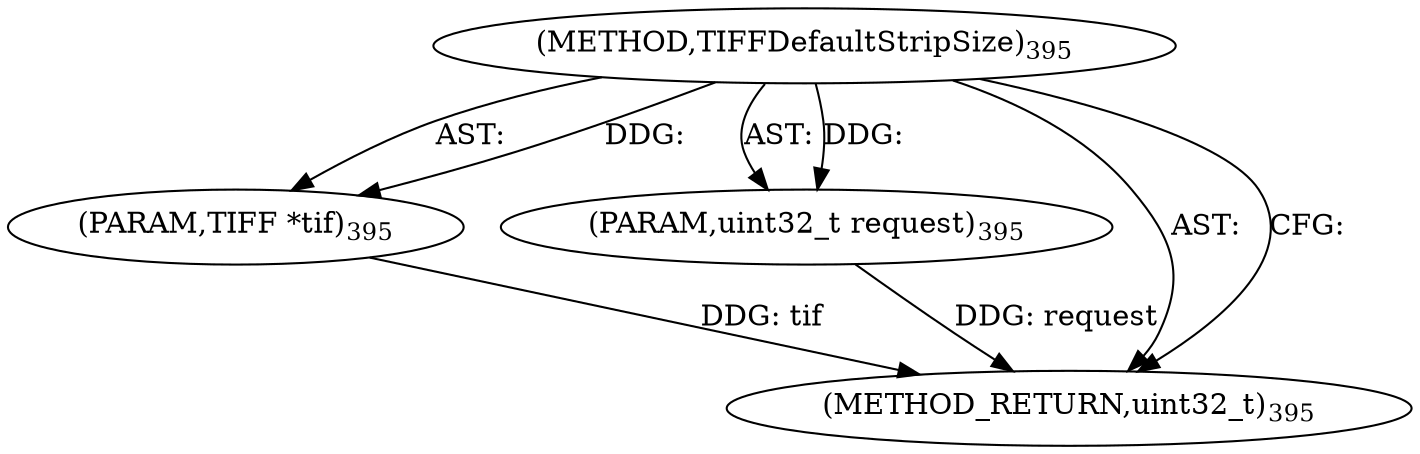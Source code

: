 digraph "TIFFDefaultStripSize" {  
"8637" [label = <(METHOD,TIFFDefaultStripSize)<SUB>395</SUB>> ]
"8638" [label = <(PARAM,TIFF *tif)<SUB>395</SUB>> ]
"8639" [label = <(PARAM,uint32_t request)<SUB>395</SUB>> ]
"8640" [label = <(METHOD_RETURN,uint32_t)<SUB>395</SUB>> ]
  "8637" -> "8638"  [ label = "AST: "] 
  "8637" -> "8639"  [ label = "AST: "] 
  "8637" -> "8640"  [ label = "AST: "] 
  "8637" -> "8640"  [ label = "CFG: "] 
  "8638" -> "8640"  [ label = "DDG: tif"] 
  "8639" -> "8640"  [ label = "DDG: request"] 
  "8637" -> "8638"  [ label = "DDG: "] 
  "8637" -> "8639"  [ label = "DDG: "] 
}
